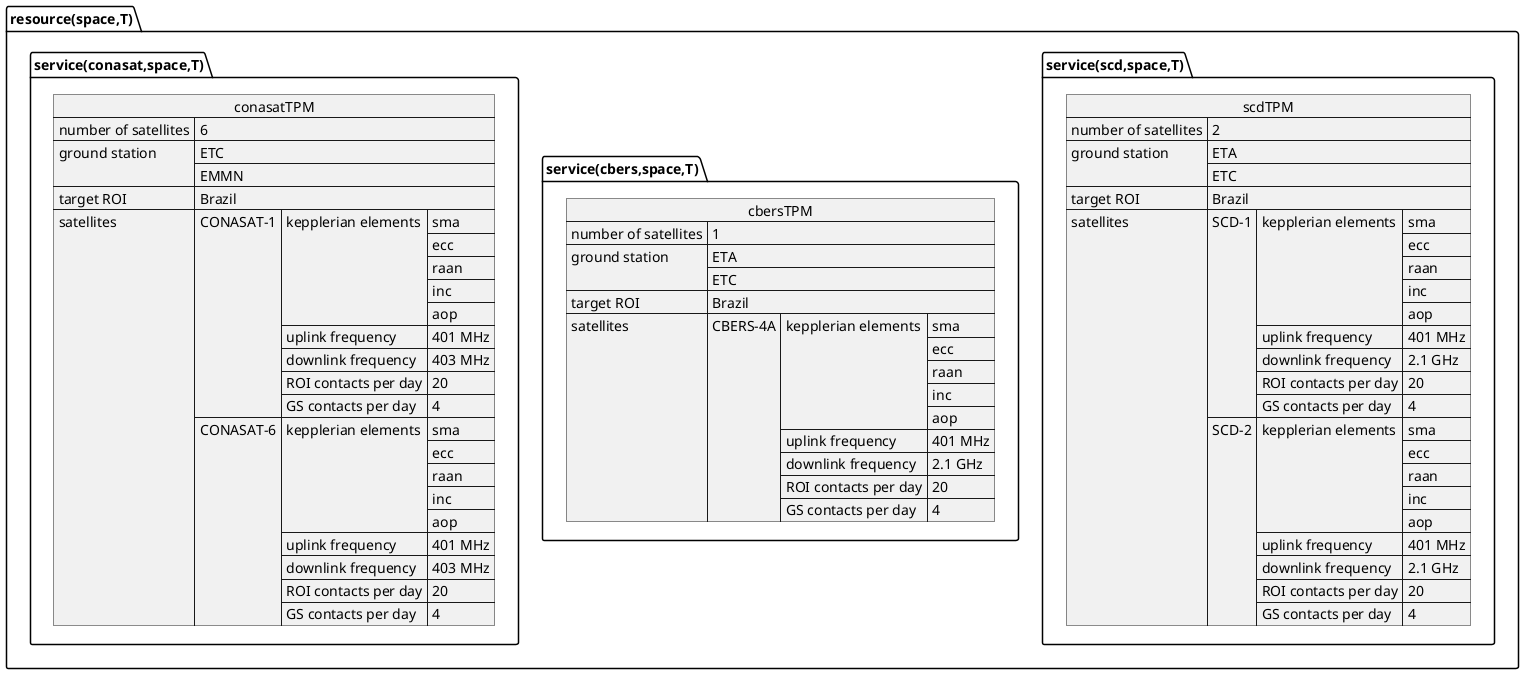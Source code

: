 @startuml resourcesSpace
allowmixing

''''''''''''''''' SPACE SEGMENT '''''''''''''''
'''''''''''''''''''''''''''''''''''''''''''''''
package resource(space,T){
    package service(scd,space,T){
        json scdTPM {
            "number of satellites":2,
            "ground station":["ETA","ETC"],
            "target ROI":"Brazil",
            "satellites":{
                "SCD-1":{
                    "kepplerian elements":["sma","ecc","raan","inc","aop"],
                    "uplink frequency":"401 MHz",
                    "downlink frequency": "2.1 GHz",
                    "ROI contacts per day": 20,
                    "GS contacts per day": 4
                },
                "SCD-2":{
                    "kepplerian elements":["sma","ecc","raan","inc","aop"],
                    "uplink frequency":"401 MHz",
                    "downlink frequency": "2.1 GHz",
                    "ROI contacts per day": 20,
                    "GS contacts per day": 4
                }
            } 
        }
    }
    package service(cbers,space,T){
        json cbersTPM {
            "number of satellites":1,
            "ground station":["ETA","ETC"],
            "target ROI":"Brazil",
            "satellites":{
                "CBERS-4A":{
                    "kepplerian elements":["sma","ecc","raan","inc","aop"],
                    "uplink frequency":"401 MHz",
                    "downlink frequency": "2.1 GHz",
                    "ROI contacts per day": 20,
                    "GS contacts per day": 4
                }
            } 
        }

    }

    package service(conasat,space,T){
        json conasatTPM {
            "number of satellites":6,
            "ground station":["ETC","EMMN"],
            "target ROI":"Brazil",
            "satellites":{
                "CONASAT-1":{
                    "kepplerian elements":["sma","ecc","raan","inc","aop"],
                    "uplink frequency":"401 MHz",
                    "downlink frequency": "403 MHz",
                    "ROI contacts per day": 20,
                    "GS contacts per day": 4
                },
                ' "CONASAT-2":{
                '     "kepplerian elements":["sma","ecc","raan","inc","aop"],
                '     "uplink frequency":"401 MHz",
                '     "downlink frequency": "403 MHz",
                '     "ROI contacts per day": 20,
                '     "GS contacts per day": 4
                ' },
                ' "CONASAT-3":{
                '     "kepplerian elements":["sma","ecc","raan","inc","aop"],
                '     "uplink frequency":"401 MHz",
                '     "downlink frequency": "403 MHz",
                '     "ROI contacts per day": 20,
                '     "GS contacts per day": 4
                ' },
                ' "CONASAT-4":{
                '     "kepplerian elements":["sma","ecc","raan","inc","aop"],
                '     "uplink frequency":"401 MHz",
                '     "downlink frequency": "403 MHz",
                '     "ROI contacts per day": 20,
                '     "GS contacts per day": 4
                ' },
                ' "CONASAT-5":{
                '     "kepplerian elements":["sma","ecc","raan","inc","aop"],
                '     "uplink frequency":"401 MHz",
                '     "downlink frequency": "403 MHz",
                '     "ROI contacts per day": 20,
                '     "GS contacts per day": 4
                ' },
                "CONASAT-6":{
                    "kepplerian elements":["sma","ecc","raan","inc","aop"],
                    "uplink frequency":"401 MHz",
                    "downlink frequency": "403 MHz",
                    "ROI contacts per day": 20,
                    "GS contacts per day": 4
                }
            } 
        }
    }
}



@enduml